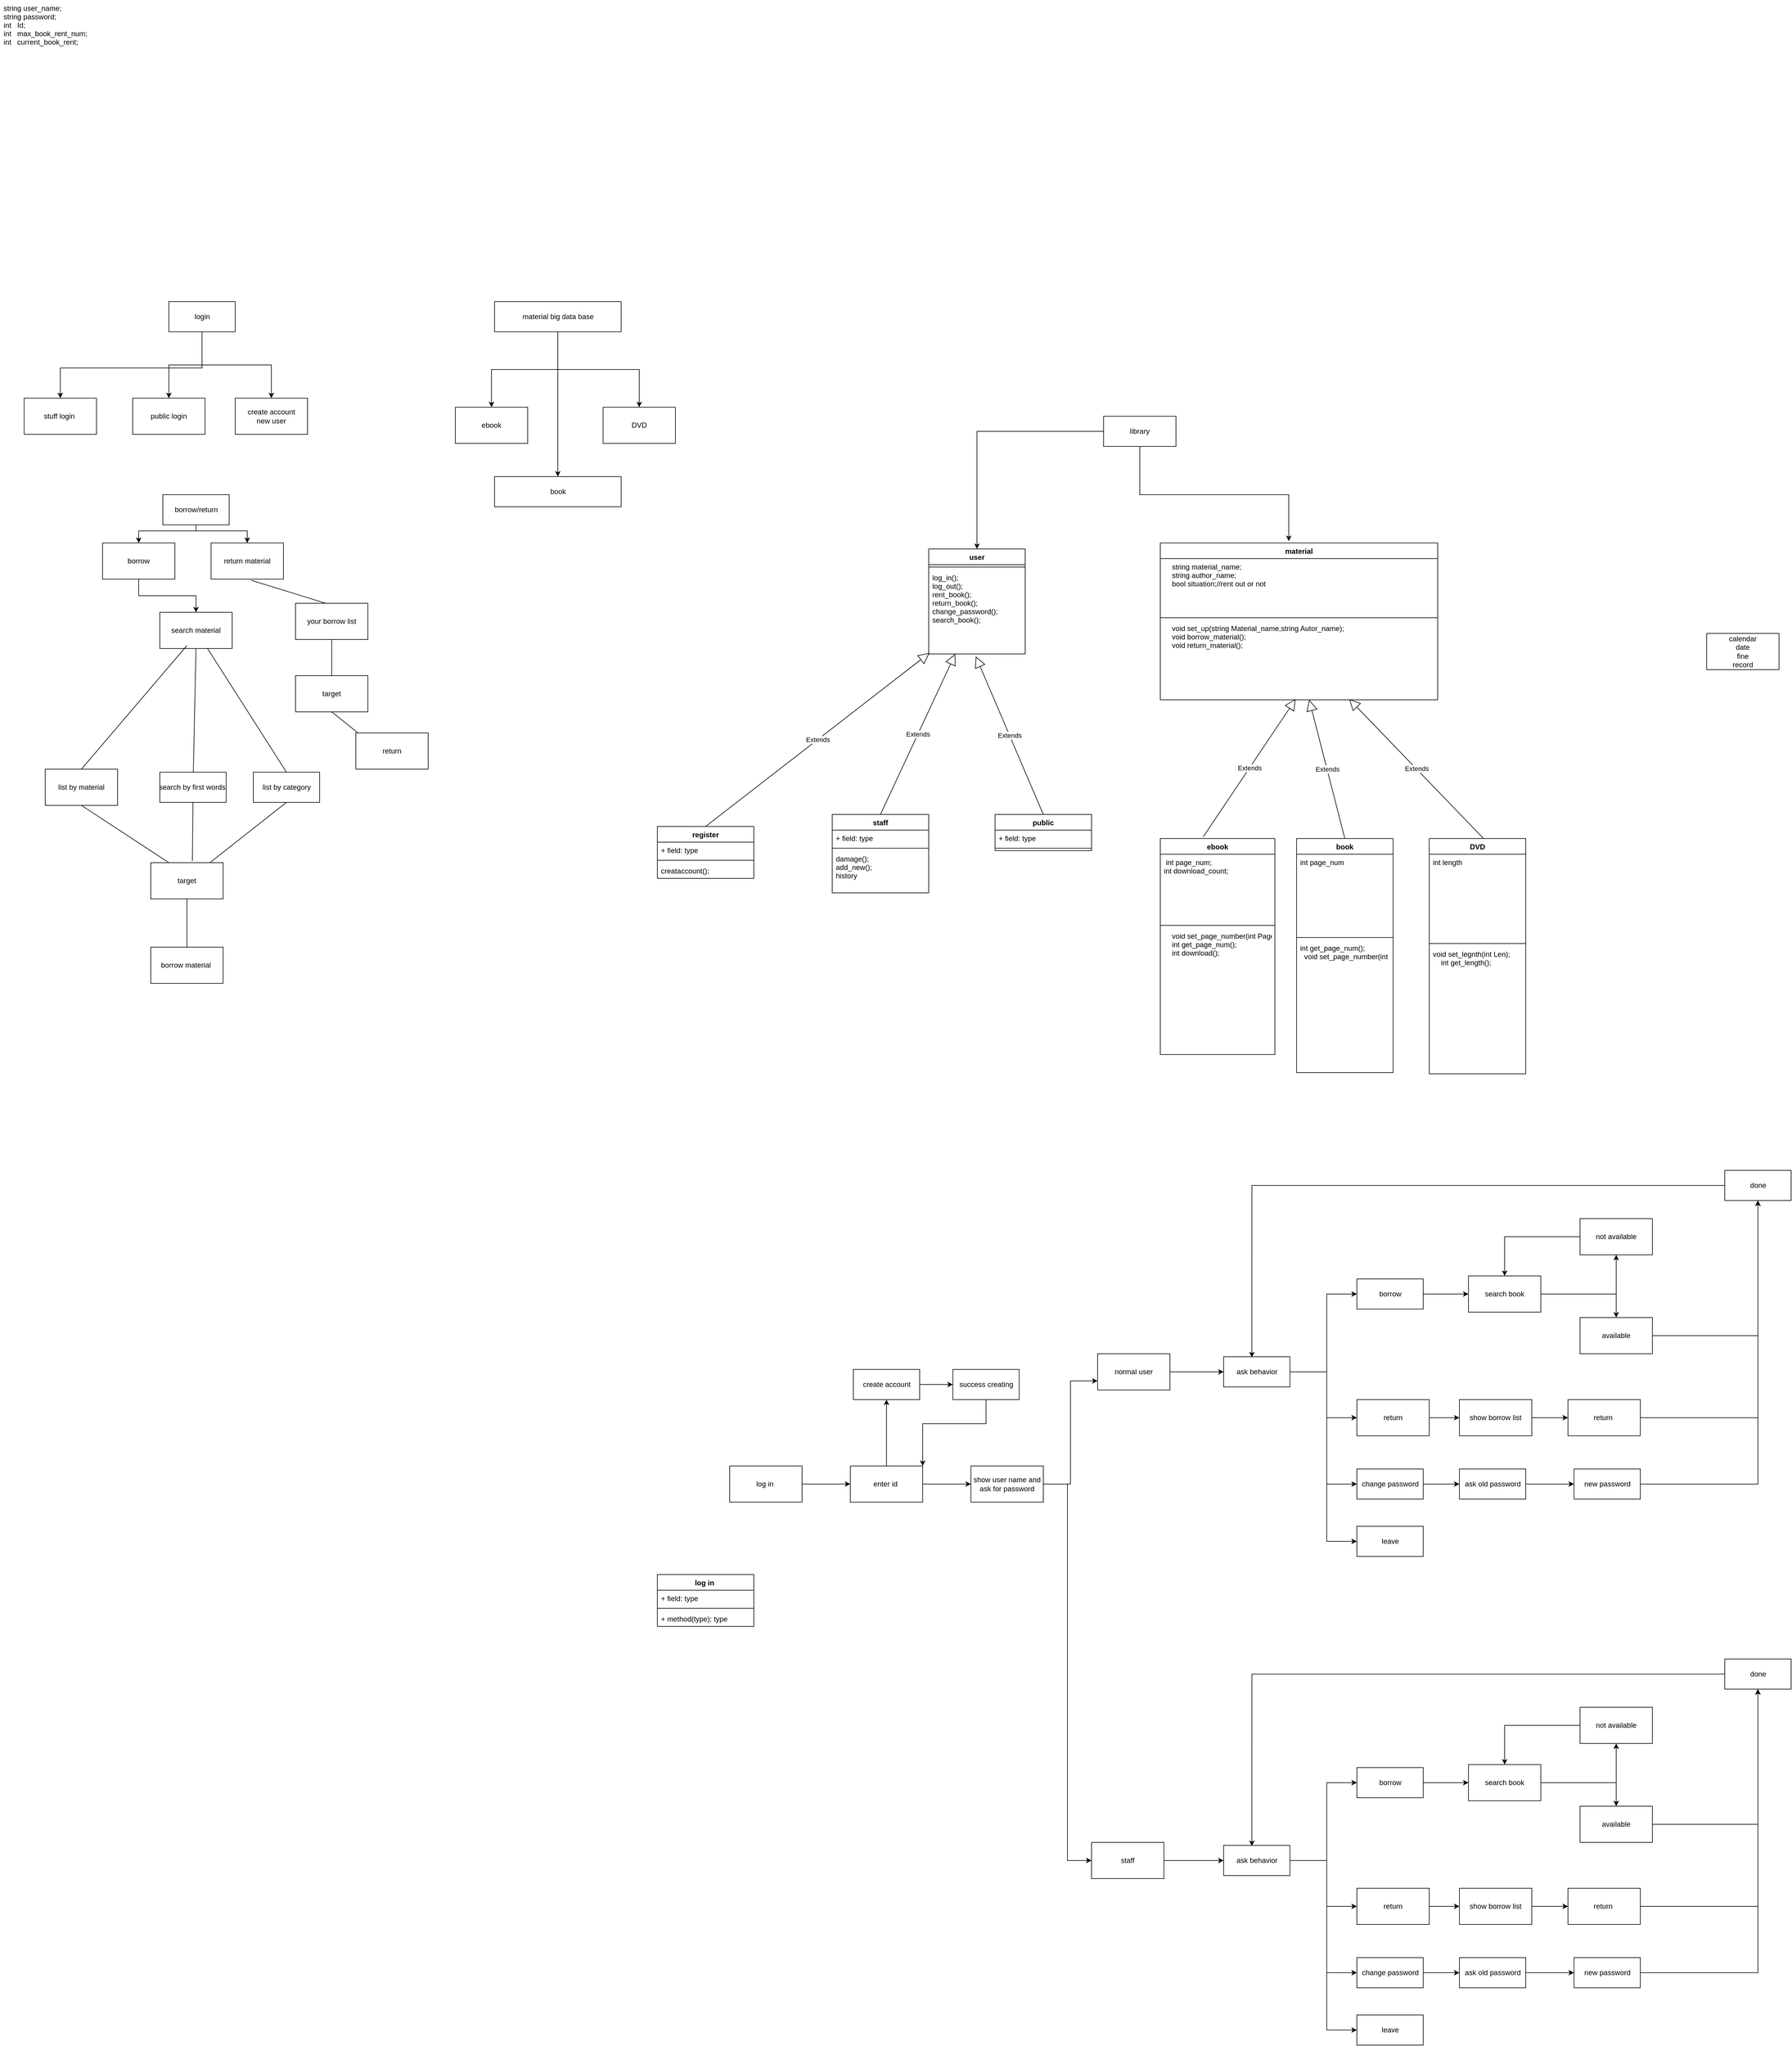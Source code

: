 <mxfile version="13.6.6" type="github">
  <diagram id="yWoye2Kw_H8vIAHeB6Sl" name="Page-1">
    <mxGraphModel dx="3106" dy="1987" grid="1" gridSize="10" guides="1" tooltips="1" connect="1" arrows="1" fold="1" page="1" pageScale="1" pageWidth="827" pageHeight="1169" math="0" shadow="0">
      <root>
        <mxCell id="0" />
        <mxCell id="1" parent="0" />
        <mxCell id="uwrhguTHplQGWkpkG8sg-5" style="edgeStyle=orthogonalEdgeStyle;rounded=0;orthogonalLoop=1;jettySize=auto;html=1;entryX=0.463;entryY=-0.012;entryDx=0;entryDy=0;entryPerimeter=0;" parent="1" source="uwrhguTHplQGWkpkG8sg-1" target="uwrhguTHplQGWkpkG8sg-7" edge="1">
          <mxGeometry relative="1" as="geometry">
            <mxPoint x="300" y="340" as="targetPoint" />
          </mxGeometry>
        </mxCell>
        <mxCell id="uwrhguTHplQGWkpkG8sg-15" style="edgeStyle=orthogonalEdgeStyle;rounded=0;orthogonalLoop=1;jettySize=auto;html=1;entryX=0.5;entryY=0;entryDx=0;entryDy=0;" parent="1" source="uwrhguTHplQGWkpkG8sg-1" target="uwrhguTHplQGWkpkG8sg-11" edge="1">
          <mxGeometry relative="1" as="geometry" />
        </mxCell>
        <mxCell id="uwrhguTHplQGWkpkG8sg-1" value="library" style="rounded=0;whiteSpace=wrap;html=1;" parent="1" vertex="1">
          <mxGeometry x="160" y="140" width="120" height="50" as="geometry" />
        </mxCell>
        <mxCell id="SwFgUw05B9-wzvHkl7Cm-2" value="calendar&lt;br&gt;date&lt;br&gt;fine&lt;br&gt;record" style="whiteSpace=wrap;html=1;" parent="1" vertex="1">
          <mxGeometry x="1160" y="500" width="120" height="60" as="geometry" />
        </mxCell>
        <mxCell id="uwrhguTHplQGWkpkG8sg-11" value="user" style="swimlane;fontStyle=1;align=center;verticalAlign=top;childLayout=stackLayout;horizontal=1;startSize=26;horizontalStack=0;resizeParent=1;resizeParentMax=0;resizeLast=0;collapsible=1;marginBottom=0;" parent="1" vertex="1">
          <mxGeometry x="-130" y="360" width="160" height="174" as="geometry" />
        </mxCell>
        <mxCell id="uwrhguTHplQGWkpkG8sg-13" value="" style="line;strokeWidth=1;fillColor=none;align=left;verticalAlign=middle;spacingTop=-1;spacingLeft=3;spacingRight=3;rotatable=0;labelPosition=right;points=[];portConstraint=eastwest;" parent="uwrhguTHplQGWkpkG8sg-11" vertex="1">
          <mxGeometry y="26" width="160" height="8" as="geometry" />
        </mxCell>
        <mxCell id="uwrhguTHplQGWkpkG8sg-14" value="log_in();&#xa;log_out();&#xa;rent_book();&#xa;return_book();&#xa;change_password();&#xa;search_book();" style="text;strokeColor=none;fillColor=none;align=left;verticalAlign=top;spacingLeft=4;spacingRight=4;overflow=hidden;rotatable=0;points=[[0,0.5],[1,0.5]];portConstraint=eastwest;" parent="uwrhguTHplQGWkpkG8sg-11" vertex="1">
          <mxGeometry y="34" width="160" height="140" as="geometry" />
        </mxCell>
        <mxCell id="SwFgUw05B9-wzvHkl7Cm-3" value="staff" style="swimlane;fontStyle=1;align=center;verticalAlign=top;childLayout=stackLayout;horizontal=1;startSize=26;horizontalStack=0;resizeParent=1;resizeParentMax=0;resizeLast=0;collapsible=1;marginBottom=0;" parent="1" vertex="1">
          <mxGeometry x="-290" y="800" width="160" height="130" as="geometry" />
        </mxCell>
        <mxCell id="SwFgUw05B9-wzvHkl7Cm-4" value="+ field: type" style="text;strokeColor=none;fillColor=none;align=left;verticalAlign=top;spacingLeft=4;spacingRight=4;overflow=hidden;rotatable=0;points=[[0,0.5],[1,0.5]];portConstraint=eastwest;" parent="SwFgUw05B9-wzvHkl7Cm-3" vertex="1">
          <mxGeometry y="26" width="160" height="26" as="geometry" />
        </mxCell>
        <mxCell id="SwFgUw05B9-wzvHkl7Cm-5" value="" style="line;strokeWidth=1;fillColor=none;align=left;verticalAlign=middle;spacingTop=-1;spacingLeft=3;spacingRight=3;rotatable=0;labelPosition=right;points=[];portConstraint=eastwest;" parent="SwFgUw05B9-wzvHkl7Cm-3" vertex="1">
          <mxGeometry y="52" width="160" height="8" as="geometry" />
        </mxCell>
        <mxCell id="SwFgUw05B9-wzvHkl7Cm-6" value="damage();&#xa;add_new();&#xa;history" style="text;strokeColor=none;fillColor=none;align=left;verticalAlign=top;spacingLeft=4;spacingRight=4;overflow=hidden;rotatable=0;points=[[0,0.5],[1,0.5]];portConstraint=eastwest;" parent="SwFgUw05B9-wzvHkl7Cm-3" vertex="1">
          <mxGeometry y="60" width="160" height="70" as="geometry" />
        </mxCell>
        <mxCell id="SwFgUw05B9-wzvHkl7Cm-7" value="public" style="swimlane;fontStyle=1;align=center;verticalAlign=top;childLayout=stackLayout;horizontal=1;startSize=26;horizontalStack=0;resizeParent=1;resizeParentMax=0;resizeLast=0;collapsible=1;marginBottom=0;" parent="1" vertex="1">
          <mxGeometry x="-20" y="800" width="160" height="60" as="geometry" />
        </mxCell>
        <mxCell id="SwFgUw05B9-wzvHkl7Cm-8" value="+ field: type" style="text;strokeColor=none;fillColor=none;align=left;verticalAlign=top;spacingLeft=4;spacingRight=4;overflow=hidden;rotatable=0;points=[[0,0.5],[1,0.5]];portConstraint=eastwest;" parent="SwFgUw05B9-wzvHkl7Cm-7" vertex="1">
          <mxGeometry y="26" width="160" height="26" as="geometry" />
        </mxCell>
        <mxCell id="SwFgUw05B9-wzvHkl7Cm-9" value="" style="line;strokeWidth=1;fillColor=none;align=left;verticalAlign=middle;spacingTop=-1;spacingLeft=3;spacingRight=3;rotatable=0;labelPosition=right;points=[];portConstraint=eastwest;" parent="SwFgUw05B9-wzvHkl7Cm-7" vertex="1">
          <mxGeometry y="52" width="160" height="8" as="geometry" />
        </mxCell>
        <mxCell id="SwFgUw05B9-wzvHkl7Cm-11" value="ebook" style="swimlane;fontStyle=1;align=center;verticalAlign=top;childLayout=stackLayout;horizontal=1;startSize=26;horizontalStack=0;resizeParent=1;resizeParentMax=0;resizeLast=0;collapsible=1;marginBottom=0;" parent="1" vertex="1">
          <mxGeometry x="254" y="840" width="190" height="358" as="geometry" />
        </mxCell>
        <mxCell id="SwFgUw05B9-wzvHkl7Cm-12" value=" int page_num;&#xa;int download_count;" style="text;strokeColor=none;fillColor=none;align=left;verticalAlign=top;spacingLeft=4;spacingRight=4;overflow=hidden;rotatable=0;points=[[0,0.5],[1,0.5]];portConstraint=eastwest;" parent="SwFgUw05B9-wzvHkl7Cm-11" vertex="1">
          <mxGeometry y="26" width="190" height="114" as="geometry" />
        </mxCell>
        <mxCell id="SwFgUw05B9-wzvHkl7Cm-13" value="" style="line;strokeWidth=1;fillColor=none;align=left;verticalAlign=middle;spacingTop=-1;spacingLeft=3;spacingRight=3;rotatable=0;labelPosition=right;points=[];portConstraint=eastwest;" parent="SwFgUw05B9-wzvHkl7Cm-11" vertex="1">
          <mxGeometry y="140" width="190" height="8" as="geometry" />
        </mxCell>
        <mxCell id="SwFgUw05B9-wzvHkl7Cm-14" value="    void set_page_number(int Page);&#xa;    int get_page_num();&#xa;    int download();" style="text;strokeColor=none;fillColor=none;align=left;verticalAlign=top;spacingLeft=4;spacingRight=4;overflow=hidden;rotatable=0;points=[[0,0.5],[1,0.5]];portConstraint=eastwest;" parent="SwFgUw05B9-wzvHkl7Cm-11" vertex="1">
          <mxGeometry y="148" width="190" height="210" as="geometry" />
        </mxCell>
        <mxCell id="SwFgUw05B9-wzvHkl7Cm-15" value="book" style="swimlane;fontStyle=1;align=center;verticalAlign=top;childLayout=stackLayout;horizontal=1;startSize=26;horizontalStack=0;resizeParent=1;resizeParentMax=0;resizeLast=0;collapsible=1;marginBottom=0;" parent="1" vertex="1">
          <mxGeometry x="480" y="840" width="160" height="388" as="geometry" />
        </mxCell>
        <mxCell id="SwFgUw05B9-wzvHkl7Cm-16" value="int page_num" style="text;strokeColor=none;fillColor=none;align=left;verticalAlign=top;spacingLeft=4;spacingRight=4;overflow=hidden;rotatable=0;points=[[0,0.5],[1,0.5]];portConstraint=eastwest;" parent="SwFgUw05B9-wzvHkl7Cm-15" vertex="1">
          <mxGeometry y="26" width="160" height="134" as="geometry" />
        </mxCell>
        <mxCell id="SwFgUw05B9-wzvHkl7Cm-17" value="" style="line;strokeWidth=1;fillColor=none;align=left;verticalAlign=middle;spacingTop=-1;spacingLeft=3;spacingRight=3;rotatable=0;labelPosition=right;points=[];portConstraint=eastwest;" parent="SwFgUw05B9-wzvHkl7Cm-15" vertex="1">
          <mxGeometry y="160" width="160" height="8" as="geometry" />
        </mxCell>
        <mxCell id="SwFgUw05B9-wzvHkl7Cm-18" value="int get_page_num();&#xa;  void set_page_number(int Page);" style="text;strokeColor=none;fillColor=none;align=left;verticalAlign=top;spacingLeft=4;spacingRight=4;overflow=hidden;rotatable=0;points=[[0,0.5],[1,0.5]];portConstraint=eastwest;" parent="SwFgUw05B9-wzvHkl7Cm-15" vertex="1">
          <mxGeometry y="168" width="160" height="220" as="geometry" />
        </mxCell>
        <mxCell id="SwFgUw05B9-wzvHkl7Cm-19" value="DVD" style="swimlane;fontStyle=1;align=center;verticalAlign=top;childLayout=stackLayout;horizontal=1;startSize=26;horizontalStack=0;resizeParent=1;resizeParentMax=0;resizeLast=0;collapsible=1;marginBottom=0;" parent="1" vertex="1">
          <mxGeometry x="700" y="840" width="160" height="390" as="geometry" />
        </mxCell>
        <mxCell id="SwFgUw05B9-wzvHkl7Cm-20" value="int length" style="text;strokeColor=none;fillColor=none;align=left;verticalAlign=top;spacingLeft=4;spacingRight=4;overflow=hidden;rotatable=0;points=[[0,0.5],[1,0.5]];portConstraint=eastwest;" parent="SwFgUw05B9-wzvHkl7Cm-19" vertex="1">
          <mxGeometry y="26" width="160" height="144" as="geometry" />
        </mxCell>
        <mxCell id="SwFgUw05B9-wzvHkl7Cm-21" value="" style="line;strokeWidth=1;fillColor=none;align=left;verticalAlign=middle;spacingTop=-1;spacingLeft=3;spacingRight=3;rotatable=0;labelPosition=right;points=[];portConstraint=eastwest;" parent="SwFgUw05B9-wzvHkl7Cm-19" vertex="1">
          <mxGeometry y="170" width="160" height="8" as="geometry" />
        </mxCell>
        <mxCell id="SwFgUw05B9-wzvHkl7Cm-22" value="void set_legnth(int Len);&#xa;    int get_length();" style="text;strokeColor=none;fillColor=none;align=left;verticalAlign=top;spacingLeft=4;spacingRight=4;overflow=hidden;rotatable=0;points=[[0,0.5],[1,0.5]];portConstraint=eastwest;" parent="SwFgUw05B9-wzvHkl7Cm-19" vertex="1">
          <mxGeometry y="178" width="160" height="212" as="geometry" />
        </mxCell>
        <mxCell id="oeCbONEwIRiNMjorqa4y-3" value="Extends" style="endArrow=block;endSize=16;endFill=0;html=1;exitX=0.5;exitY=0;exitDx=0;exitDy=0;entryX=0.275;entryY=1;entryDx=0;entryDy=0;entryPerimeter=0;" parent="1" source="SwFgUw05B9-wzvHkl7Cm-3" target="uwrhguTHplQGWkpkG8sg-14" edge="1">
          <mxGeometry width="160" relative="1" as="geometry">
            <mxPoint x="-160" y="780" as="sourcePoint" />
            <mxPoint x="-60" y="730" as="targetPoint" />
          </mxGeometry>
        </mxCell>
        <mxCell id="oeCbONEwIRiNMjorqa4y-4" value="Extends" style="endArrow=block;endSize=16;endFill=0;html=1;exitX=0.5;exitY=0;exitDx=0;exitDy=0;entryX=0.488;entryY=1.029;entryDx=0;entryDy=0;entryPerimeter=0;" parent="1" source="SwFgUw05B9-wzvHkl7Cm-7" target="uwrhguTHplQGWkpkG8sg-14" edge="1">
          <mxGeometry width="160" relative="1" as="geometry">
            <mxPoint x="-10" y="760" as="sourcePoint" />
            <mxPoint x="150" y="760" as="targetPoint" />
          </mxGeometry>
        </mxCell>
        <mxCell id="oeCbONEwIRiNMjorqa4y-5" value="Extends" style="endArrow=block;endSize=16;endFill=0;html=1;exitX=0.5;exitY=0;exitDx=0;exitDy=0;" parent="1" source="SwFgUw05B9-wzvHkl7Cm-15" edge="1" target="uwrhguTHplQGWkpkG8sg-10">
          <mxGeometry width="160" relative="1" as="geometry">
            <mxPoint x="440" y="710" as="sourcePoint" />
            <mxPoint x="500" y="620" as="targetPoint" />
          </mxGeometry>
        </mxCell>
        <mxCell id="oeCbONEwIRiNMjorqa4y-6" value="Extends" style="endArrow=block;endSize=16;endFill=0;html=1;exitX=0.375;exitY=-0.008;exitDx=0;exitDy=0;exitPerimeter=0;entryX=0.488;entryY=0.992;entryDx=0;entryDy=0;entryPerimeter=0;" parent="1" source="SwFgUw05B9-wzvHkl7Cm-11" target="uwrhguTHplQGWkpkG8sg-10" edge="1">
          <mxGeometry width="160" relative="1" as="geometry">
            <mxPoint x="410" y="750" as="sourcePoint" />
            <mxPoint x="570" y="750" as="targetPoint" />
          </mxGeometry>
        </mxCell>
        <mxCell id="oeCbONEwIRiNMjorqa4y-7" value="Extends" style="endArrow=block;endSize=16;endFill=0;html=1;exitX=0.563;exitY=0;exitDx=0;exitDy=0;exitPerimeter=0;entryX=0.681;entryY=0.992;entryDx=0;entryDy=0;entryPerimeter=0;" parent="1" source="SwFgUw05B9-wzvHkl7Cm-19" target="uwrhguTHplQGWkpkG8sg-10" edge="1">
          <mxGeometry width="160" relative="1" as="geometry">
            <mxPoint x="610" y="710" as="sourcePoint" />
            <mxPoint x="770" y="710" as="targetPoint" />
          </mxGeometry>
        </mxCell>
        <mxCell id="oeCbONEwIRiNMjorqa4y-12" value="Extends" style="endArrow=block;endSize=16;endFill=0;html=1;exitX=0.5;exitY=0;exitDx=0;exitDy=0;entryX=0.008;entryY=0.988;entryDx=0;entryDy=0;entryPerimeter=0;" parent="1" source="oeCbONEwIRiNMjorqa4y-8" target="uwrhguTHplQGWkpkG8sg-14" edge="1">
          <mxGeometry width="160" relative="1" as="geometry">
            <mxPoint x="-590" y="760" as="sourcePoint" />
            <mxPoint x="-430" y="740" as="targetPoint" />
          </mxGeometry>
        </mxCell>
        <mxCell id="oeCbONEwIRiNMjorqa4y-8" value="register" style="swimlane;fontStyle=1;align=center;verticalAlign=top;childLayout=stackLayout;horizontal=1;startSize=26;horizontalStack=0;resizeParent=1;resizeParentMax=0;resizeLast=0;collapsible=1;marginBottom=0;" parent="1" vertex="1">
          <mxGeometry x="-580" y="820" width="160" height="86" as="geometry" />
        </mxCell>
        <mxCell id="oeCbONEwIRiNMjorqa4y-9" value="+ field: type" style="text;strokeColor=none;fillColor=none;align=left;verticalAlign=top;spacingLeft=4;spacingRight=4;overflow=hidden;rotatable=0;points=[[0,0.5],[1,0.5]];portConstraint=eastwest;" parent="oeCbONEwIRiNMjorqa4y-8" vertex="1">
          <mxGeometry y="26" width="160" height="26" as="geometry" />
        </mxCell>
        <mxCell id="oeCbONEwIRiNMjorqa4y-10" value="" style="line;strokeWidth=1;fillColor=none;align=left;verticalAlign=middle;spacingTop=-1;spacingLeft=3;spacingRight=3;rotatable=0;labelPosition=right;points=[];portConstraint=eastwest;" parent="oeCbONEwIRiNMjorqa4y-8" vertex="1">
          <mxGeometry y="52" width="160" height="8" as="geometry" />
        </mxCell>
        <mxCell id="oeCbONEwIRiNMjorqa4y-11" value="creataccount();" style="text;strokeColor=none;fillColor=none;align=left;verticalAlign=top;spacingLeft=4;spacingRight=4;overflow=hidden;rotatable=0;points=[[0,0.5],[1,0.5]];portConstraint=eastwest;" parent="oeCbONEwIRiNMjorqa4y-8" vertex="1">
          <mxGeometry y="60" width="160" height="26" as="geometry" />
        </mxCell>
        <mxCell id="oeCbONEwIRiNMjorqa4y-16" value="" style="edgeStyle=orthogonalEdgeStyle;rounded=0;orthogonalLoop=1;jettySize=auto;html=1;" parent="1" source="oeCbONEwIRiNMjorqa4y-14" target="oeCbONEwIRiNMjorqa4y-15" edge="1">
          <mxGeometry relative="1" as="geometry" />
        </mxCell>
        <mxCell id="oeCbONEwIRiNMjorqa4y-18" value="" style="edgeStyle=orthogonalEdgeStyle;rounded=0;orthogonalLoop=1;jettySize=auto;html=1;" parent="1" source="oeCbONEwIRiNMjorqa4y-14" target="oeCbONEwIRiNMjorqa4y-17" edge="1">
          <mxGeometry relative="1" as="geometry" />
        </mxCell>
        <mxCell id="oeCbONEwIRiNMjorqa4y-20" value="" style="edgeStyle=orthogonalEdgeStyle;rounded=0;orthogonalLoop=1;jettySize=auto;html=1;" parent="1" source="oeCbONEwIRiNMjorqa4y-14" target="oeCbONEwIRiNMjorqa4y-19" edge="1">
          <mxGeometry relative="1" as="geometry" />
        </mxCell>
        <mxCell id="oeCbONEwIRiNMjorqa4y-14" value="material big data base" style="html=1;" parent="1" vertex="1">
          <mxGeometry x="-850" y="-50" width="210" height="50" as="geometry" />
        </mxCell>
        <mxCell id="oeCbONEwIRiNMjorqa4y-15" value="book" style="html=1;" parent="1" vertex="1">
          <mxGeometry x="-850" y="240" width="210" height="50" as="geometry" />
        </mxCell>
        <mxCell id="oeCbONEwIRiNMjorqa4y-17" value="ebook" style="whiteSpace=wrap;html=1;" parent="1" vertex="1">
          <mxGeometry x="-915" y="125" width="120" height="60" as="geometry" />
        </mxCell>
        <mxCell id="oeCbONEwIRiNMjorqa4y-19" value="DVD" style="whiteSpace=wrap;html=1;" parent="1" vertex="1">
          <mxGeometry x="-670" y="125" width="120" height="60" as="geometry" />
        </mxCell>
        <mxCell id="uwrhguTHplQGWkpkG8sg-12" value="string user_name;&#xa;string password;&#xa;int   Id;&#xa;int   max_book_rent_num;&#xa;int   current_book_rent;&#xa;" style="text;strokeColor=none;fillColor=none;align=left;verticalAlign=top;spacingLeft=4;spacingRight=4;overflow=hidden;rotatable=0;points=[[0,0.5],[1,0.5]];portConstraint=eastwest;" parent="1" vertex="1">
          <mxGeometry x="-1670" y="-550" width="160" height="194" as="geometry" />
        </mxCell>
        <mxCell id="oeCbONEwIRiNMjorqa4y-23" value="" style="edgeStyle=orthogonalEdgeStyle;rounded=0;orthogonalLoop=1;jettySize=auto;html=1;" parent="1" source="oeCbONEwIRiNMjorqa4y-21" target="oeCbONEwIRiNMjorqa4y-22" edge="1">
          <mxGeometry relative="1" as="geometry" />
        </mxCell>
        <mxCell id="oeCbONEwIRiNMjorqa4y-25" value="" style="edgeStyle=orthogonalEdgeStyle;rounded=0;orthogonalLoop=1;jettySize=auto;html=1;" parent="1" source="oeCbONEwIRiNMjorqa4y-21" target="oeCbONEwIRiNMjorqa4y-24" edge="1">
          <mxGeometry relative="1" as="geometry">
            <Array as="points">
              <mxPoint x="-1335" y="60" />
              <mxPoint x="-1570" y="60" />
            </Array>
          </mxGeometry>
        </mxCell>
        <mxCell id="oeCbONEwIRiNMjorqa4y-29" value="" style="edgeStyle=orthogonalEdgeStyle;rounded=0;orthogonalLoop=1;jettySize=auto;html=1;" parent="1" source="oeCbONEwIRiNMjorqa4y-21" target="oeCbONEwIRiNMjorqa4y-28" edge="1">
          <mxGeometry relative="1" as="geometry">
            <Array as="points">
              <mxPoint x="-1335" y="55" />
              <mxPoint x="-1220" y="55" />
            </Array>
          </mxGeometry>
        </mxCell>
        <mxCell id="oeCbONEwIRiNMjorqa4y-21" value="login" style="html=1;" parent="1" vertex="1">
          <mxGeometry x="-1390" y="-50" width="110" height="50" as="geometry" />
        </mxCell>
        <mxCell id="oeCbONEwIRiNMjorqa4y-22" value="public login" style="whiteSpace=wrap;html=1;" parent="1" vertex="1">
          <mxGeometry x="-1450" y="110" width="120" height="60" as="geometry" />
        </mxCell>
        <mxCell id="oeCbONEwIRiNMjorqa4y-24" value="stuff login&amp;nbsp;" style="whiteSpace=wrap;html=1;" parent="1" vertex="1">
          <mxGeometry x="-1630" y="110" width="120" height="60" as="geometry" />
        </mxCell>
        <mxCell id="oeCbONEwIRiNMjorqa4y-28" value="create account&lt;br&gt;new user" style="whiteSpace=wrap;html=1;" parent="1" vertex="1">
          <mxGeometry x="-1280" y="110" width="120" height="60" as="geometry" />
        </mxCell>
        <mxCell id="oeCbONEwIRiNMjorqa4y-58" value="" style="edgeStyle=orthogonalEdgeStyle;rounded=0;orthogonalLoop=1;jettySize=auto;html=1;" parent="1" source="oeCbONEwIRiNMjorqa4y-31" target="oeCbONEwIRiNMjorqa4y-57" edge="1">
          <mxGeometry relative="1" as="geometry">
            <Array as="points">
              <mxPoint x="-1345" y="330" />
              <mxPoint x="-1440" y="330" />
            </Array>
          </mxGeometry>
        </mxCell>
        <mxCell id="oeCbONEwIRiNMjorqa4y-59" value="" style="edgeStyle=orthogonalEdgeStyle;rounded=0;orthogonalLoop=1;jettySize=auto;html=1;entryX=0.5;entryY=0;entryDx=0;entryDy=0;" parent="1" source="oeCbONEwIRiNMjorqa4y-31" target="oeCbONEwIRiNMjorqa4y-37" edge="1">
          <mxGeometry relative="1" as="geometry">
            <Array as="points">
              <mxPoint x="-1345" y="330" />
              <mxPoint x="-1260" y="330" />
            </Array>
          </mxGeometry>
        </mxCell>
        <mxCell id="oeCbONEwIRiNMjorqa4y-31" value="borrow/return" style="html=1;" parent="1" vertex="1">
          <mxGeometry x="-1400" y="270" width="110" height="50" as="geometry" />
        </mxCell>
        <mxCell id="oeCbONEwIRiNMjorqa4y-32" value="search material" style="whiteSpace=wrap;html=1;" parent="1" vertex="1">
          <mxGeometry x="-1405" y="465" width="120" height="60" as="geometry" />
        </mxCell>
        <mxCell id="oeCbONEwIRiNMjorqa4y-34" value="borrow material&amp;nbsp;" style="whiteSpace=wrap;html=1;" parent="1" vertex="1">
          <mxGeometry x="-1420" y="1020" width="120" height="60" as="geometry" />
        </mxCell>
        <mxCell id="oeCbONEwIRiNMjorqa4y-37" value="return material" style="whiteSpace=wrap;html=1;" parent="1" vertex="1">
          <mxGeometry x="-1320" y="350" width="120" height="60" as="geometry" />
        </mxCell>
        <mxCell id="oeCbONEwIRiNMjorqa4y-39" value="list by material" style="whiteSpace=wrap;html=1;" parent="1" vertex="1">
          <mxGeometry x="-1595" y="725" width="120" height="60" as="geometry" />
        </mxCell>
        <mxCell id="oeCbONEwIRiNMjorqa4y-42" value="list by category" style="html=1;" parent="1" vertex="1">
          <mxGeometry x="-1250" y="730" width="110" height="50" as="geometry" />
        </mxCell>
        <mxCell id="oeCbONEwIRiNMjorqa4y-45" value="search by first words&amp;nbsp;" style="html=1;" parent="1" vertex="1">
          <mxGeometry x="-1405" y="730" width="110" height="50" as="geometry" />
        </mxCell>
        <mxCell id="oeCbONEwIRiNMjorqa4y-49" value="" style="endArrow=none;html=1;exitX=0.5;exitY=0;exitDx=0;exitDy=0;" parent="1" source="oeCbONEwIRiNMjorqa4y-39" edge="1">
          <mxGeometry width="50" height="50" relative="1" as="geometry">
            <mxPoint x="-1450" y="620" as="sourcePoint" />
            <mxPoint x="-1360" y="520" as="targetPoint" />
          </mxGeometry>
        </mxCell>
        <mxCell id="oeCbONEwIRiNMjorqa4y-50" value="" style="endArrow=none;html=1;entryX=0.5;entryY=1;entryDx=0;entryDy=0;" parent="1" source="oeCbONEwIRiNMjorqa4y-45" target="oeCbONEwIRiNMjorqa4y-32" edge="1">
          <mxGeometry width="50" height="50" relative="1" as="geometry">
            <mxPoint x="-1310" y="650" as="sourcePoint" />
            <mxPoint x="-1260" y="600" as="targetPoint" />
          </mxGeometry>
        </mxCell>
        <mxCell id="oeCbONEwIRiNMjorqa4y-51" value="" style="endArrow=none;html=1;exitX=0.5;exitY=0;exitDx=0;exitDy=0;" parent="1" source="oeCbONEwIRiNMjorqa4y-42" target="oeCbONEwIRiNMjorqa4y-32" edge="1">
          <mxGeometry width="50" height="50" relative="1" as="geometry">
            <mxPoint x="-1260" y="630" as="sourcePoint" />
            <mxPoint x="-1210" y="580" as="targetPoint" />
          </mxGeometry>
        </mxCell>
        <mxCell id="oeCbONEwIRiNMjorqa4y-52" value="" style="endArrow=none;html=1;entryX=0.5;entryY=1;entryDx=0;entryDy=0;" parent="1" source="oeCbONEwIRiNMjorqa4y-55" target="oeCbONEwIRiNMjorqa4y-42" edge="1">
          <mxGeometry width="50" height="50" relative="1" as="geometry">
            <mxPoint x="-1265" y="860" as="sourcePoint" />
            <mxPoint x="-1215" y="810" as="targetPoint" />
          </mxGeometry>
        </mxCell>
        <mxCell id="oeCbONEwIRiNMjorqa4y-53" value="" style="endArrow=none;html=1;entryX=0.5;entryY=1;entryDx=0;entryDy=0;exitX=0.575;exitY=-0.05;exitDx=0;exitDy=0;exitPerimeter=0;" parent="1" source="oeCbONEwIRiNMjorqa4y-55" target="oeCbONEwIRiNMjorqa4y-45" edge="1">
          <mxGeometry width="50" height="50" relative="1" as="geometry">
            <mxPoint x="-1390" y="860" as="sourcePoint" />
            <mxPoint x="-1340" y="810" as="targetPoint" />
          </mxGeometry>
        </mxCell>
        <mxCell id="oeCbONEwIRiNMjorqa4y-54" value="" style="endArrow=none;html=1;entryX=0.5;entryY=1;entryDx=0;entryDy=0;exitX=0.25;exitY=0;exitDx=0;exitDy=0;" parent="1" source="oeCbONEwIRiNMjorqa4y-55" target="oeCbONEwIRiNMjorqa4y-39" edge="1">
          <mxGeometry width="50" height="50" relative="1" as="geometry">
            <mxPoint x="-1510" y="870" as="sourcePoint" />
            <mxPoint x="-1460" y="820" as="targetPoint" />
          </mxGeometry>
        </mxCell>
        <mxCell id="oeCbONEwIRiNMjorqa4y-55" value="target" style="whiteSpace=wrap;html=1;" parent="1" vertex="1">
          <mxGeometry x="-1420" y="880" width="120" height="60" as="geometry" />
        </mxCell>
        <mxCell id="oeCbONEwIRiNMjorqa4y-56" value="" style="endArrow=none;html=1;entryX=0.5;entryY=1;entryDx=0;entryDy=0;exitX=0.5;exitY=0;exitDx=0;exitDy=0;" parent="1" source="oeCbONEwIRiNMjorqa4y-34" target="oeCbONEwIRiNMjorqa4y-55" edge="1">
          <mxGeometry width="50" height="50" relative="1" as="geometry">
            <mxPoint x="-1370" y="1000" as="sourcePoint" />
            <mxPoint x="-1320" y="950" as="targetPoint" />
          </mxGeometry>
        </mxCell>
        <mxCell id="oeCbONEwIRiNMjorqa4y-60" value="" style="edgeStyle=orthogonalEdgeStyle;rounded=0;orthogonalLoop=1;jettySize=auto;html=1;" parent="1" source="oeCbONEwIRiNMjorqa4y-57" target="oeCbONEwIRiNMjorqa4y-32" edge="1">
          <mxGeometry relative="1" as="geometry" />
        </mxCell>
        <mxCell id="oeCbONEwIRiNMjorqa4y-57" value="borrow" style="rounded=0;whiteSpace=wrap;html=1;" parent="1" vertex="1">
          <mxGeometry x="-1500" y="350" width="120" height="60" as="geometry" />
        </mxCell>
        <mxCell id="oeCbONEwIRiNMjorqa4y-61" value="" style="endArrow=none;html=1;entryX=0.558;entryY=1.033;entryDx=0;entryDy=0;entryPerimeter=0;exitX=0.417;exitY=0;exitDx=0;exitDy=0;exitPerimeter=0;" parent="1" source="oeCbONEwIRiNMjorqa4y-62" target="oeCbONEwIRiNMjorqa4y-37" edge="1">
          <mxGeometry width="50" height="50" relative="1" as="geometry">
            <mxPoint x="-1170" y="480" as="sourcePoint" />
            <mxPoint x="-1140" y="430" as="targetPoint" />
          </mxGeometry>
        </mxCell>
        <mxCell id="oeCbONEwIRiNMjorqa4y-62" value="your borrow list" style="rounded=0;whiteSpace=wrap;html=1;" parent="1" vertex="1">
          <mxGeometry x="-1180" y="450" width="120" height="60" as="geometry" />
        </mxCell>
        <mxCell id="oeCbONEwIRiNMjorqa4y-63" value="" style="endArrow=none;html=1;entryX=0.5;entryY=1;entryDx=0;entryDy=0;" parent="1" target="oeCbONEwIRiNMjorqa4y-62" edge="1">
          <mxGeometry width="50" height="50" relative="1" as="geometry">
            <mxPoint x="-1120" y="570" as="sourcePoint" />
            <mxPoint x="-1100" y="530" as="targetPoint" />
          </mxGeometry>
        </mxCell>
        <mxCell id="oeCbONEwIRiNMjorqa4y-64" value="target" style="rounded=0;whiteSpace=wrap;html=1;" parent="1" vertex="1">
          <mxGeometry x="-1180" y="570" width="120" height="60" as="geometry" />
        </mxCell>
        <mxCell id="oeCbONEwIRiNMjorqa4y-65" value="" style="endArrow=none;html=1;exitX=0.5;exitY=1;exitDx=0;exitDy=0;" parent="1" source="oeCbONEwIRiNMjorqa4y-64" edge="1">
          <mxGeometry width="50" height="50" relative="1" as="geometry">
            <mxPoint x="-1080" y="690" as="sourcePoint" />
            <mxPoint x="-1070" y="670" as="targetPoint" />
          </mxGeometry>
        </mxCell>
        <mxCell id="oeCbONEwIRiNMjorqa4y-66" value="return" style="whiteSpace=wrap;html=1;" parent="1" vertex="1">
          <mxGeometry x="-1080" y="665" width="120" height="60" as="geometry" />
        </mxCell>
        <mxCell id="uwrhguTHplQGWkpkG8sg-7" value="material" style="swimlane;fontStyle=1;align=center;verticalAlign=top;childLayout=stackLayout;horizontal=1;startSize=26;horizontalStack=0;resizeParent=1;resizeParentMax=0;resizeLast=0;collapsible=1;marginBottom=0;" parent="1" vertex="1">
          <mxGeometry x="254" y="350" width="460" height="260" as="geometry">
            <mxRectangle x="210" y="360" width="80" height="26" as="alternateBounds" />
          </mxGeometry>
        </mxCell>
        <mxCell id="uwrhguTHplQGWkpkG8sg-8" value="    string material_name;&#xa;    string author_name;&#xa;    bool situation;//rent out or not" style="text;strokeColor=none;fillColor=none;align=left;verticalAlign=top;spacingLeft=4;spacingRight=4;overflow=hidden;rotatable=0;points=[[0,0.5],[1,0.5]];portConstraint=eastwest;" parent="uwrhguTHplQGWkpkG8sg-7" vertex="1">
          <mxGeometry y="26" width="460" height="94" as="geometry" />
        </mxCell>
        <mxCell id="uwrhguTHplQGWkpkG8sg-9" value="" style="line;strokeWidth=1;fillColor=none;align=left;verticalAlign=middle;spacingTop=-1;spacingLeft=3;spacingRight=3;rotatable=0;labelPosition=right;points=[];portConstraint=eastwest;" parent="uwrhguTHplQGWkpkG8sg-7" vertex="1">
          <mxGeometry y="120" width="460" height="8" as="geometry" />
        </mxCell>
        <mxCell id="uwrhguTHplQGWkpkG8sg-10" value="    void set_up(string Material_name,string Autor_name);&#xa;    void borrow_material();&#xa;    void return_material();" style="text;strokeColor=none;fillColor=none;align=left;verticalAlign=top;spacingLeft=4;spacingRight=4;overflow=hidden;rotatable=0;points=[[0,0.5],[1,0.5]];portConstraint=eastwest;" parent="uwrhguTHplQGWkpkG8sg-7" vertex="1">
          <mxGeometry y="128" width="460" height="132" as="geometry" />
        </mxCell>
        <mxCell id="tB-2je2DjggVqDnVulLr-3" value="" style="edgeStyle=orthogonalEdgeStyle;rounded=0;orthogonalLoop=1;jettySize=auto;html=1;" edge="1" parent="1" source="tB-2je2DjggVqDnVulLr-1" target="tB-2je2DjggVqDnVulLr-2">
          <mxGeometry relative="1" as="geometry" />
        </mxCell>
        <mxCell id="tB-2je2DjggVqDnVulLr-1" value="log in&amp;nbsp;" style="rounded=0;whiteSpace=wrap;html=1;" vertex="1" parent="1">
          <mxGeometry x="-460" y="1880" width="120" height="60" as="geometry" />
        </mxCell>
        <mxCell id="tB-2je2DjggVqDnVulLr-5" value="" style="edgeStyle=orthogonalEdgeStyle;rounded=0;orthogonalLoop=1;jettySize=auto;html=1;" edge="1" parent="1" source="tB-2je2DjggVqDnVulLr-2" target="tB-2je2DjggVqDnVulLr-4">
          <mxGeometry relative="1" as="geometry" />
        </mxCell>
        <mxCell id="tB-2je2DjggVqDnVulLr-8" value="" style="edgeStyle=orthogonalEdgeStyle;rounded=0;orthogonalLoop=1;jettySize=auto;html=1;" edge="1" parent="1" source="tB-2je2DjggVqDnVulLr-2" target="tB-2je2DjggVqDnVulLr-7">
          <mxGeometry relative="1" as="geometry" />
        </mxCell>
        <mxCell id="tB-2je2DjggVqDnVulLr-2" value="enter id&amp;nbsp;" style="rounded=0;whiteSpace=wrap;html=1;" vertex="1" parent="1">
          <mxGeometry x="-260" y="1880" width="120" height="60" as="geometry" />
        </mxCell>
        <mxCell id="tB-2je2DjggVqDnVulLr-13" value="" style="edgeStyle=orthogonalEdgeStyle;rounded=0;orthogonalLoop=1;jettySize=auto;html=1;entryX=0;entryY=0.5;entryDx=0;entryDy=0;" edge="1" parent="1" source="tB-2je2DjggVqDnVulLr-4" target="tB-2je2DjggVqDnVulLr-14">
          <mxGeometry relative="1" as="geometry" />
        </mxCell>
        <mxCell id="tB-2je2DjggVqDnVulLr-15" value="" style="edgeStyle=orthogonalEdgeStyle;rounded=0;orthogonalLoop=1;jettySize=auto;html=1;entryX=0;entryY=0.75;entryDx=0;entryDy=0;" edge="1" parent="1" source="tB-2je2DjggVqDnVulLr-4" target="tB-2je2DjggVqDnVulLr-12">
          <mxGeometry relative="1" as="geometry" />
        </mxCell>
        <mxCell id="tB-2je2DjggVqDnVulLr-4" value="show user name and ask for password" style="rounded=0;whiteSpace=wrap;html=1;" vertex="1" parent="1">
          <mxGeometry x="-60" y="1880" width="120" height="60" as="geometry" />
        </mxCell>
        <mxCell id="tB-2je2DjggVqDnVulLr-10" value="" style="edgeStyle=orthogonalEdgeStyle;rounded=0;orthogonalLoop=1;jettySize=auto;html=1;" edge="1" parent="1" source="tB-2je2DjggVqDnVulLr-7" target="tB-2je2DjggVqDnVulLr-9">
          <mxGeometry relative="1" as="geometry" />
        </mxCell>
        <mxCell id="tB-2je2DjggVqDnVulLr-7" value="create account" style="html=1;" vertex="1" parent="1">
          <mxGeometry x="-255" y="1720" width="110" height="50" as="geometry" />
        </mxCell>
        <mxCell id="tB-2je2DjggVqDnVulLr-11" value="" style="edgeStyle=orthogonalEdgeStyle;rounded=0;orthogonalLoop=1;jettySize=auto;html=1;entryX=1;entryY=0;entryDx=0;entryDy=0;" edge="1" parent="1" source="tB-2je2DjggVqDnVulLr-9" target="tB-2je2DjggVqDnVulLr-2">
          <mxGeometry relative="1" as="geometry">
            <Array as="points">
              <mxPoint x="-35" y="1810" />
              <mxPoint x="-140" y="1810" />
            </Array>
          </mxGeometry>
        </mxCell>
        <mxCell id="tB-2je2DjggVqDnVulLr-9" value="success creating" style="html=1;" vertex="1" parent="1">
          <mxGeometry x="-90" y="1720" width="110" height="50" as="geometry" />
        </mxCell>
        <mxCell id="tB-2je2DjggVqDnVulLr-17" value="" style="edgeStyle=orthogonalEdgeStyle;rounded=0;orthogonalLoop=1;jettySize=auto;html=1;entryX=0;entryY=0.5;entryDx=0;entryDy=0;exitX=1;exitY=0.5;exitDx=0;exitDy=0;" edge="1" parent="1" source="tB-2je2DjggVqDnVulLr-25" target="tB-2je2DjggVqDnVulLr-16">
          <mxGeometry relative="1" as="geometry">
            <Array as="points">
              <mxPoint x="530" y="1724" />
              <mxPoint x="530" y="1595" />
            </Array>
          </mxGeometry>
        </mxCell>
        <mxCell id="tB-2je2DjggVqDnVulLr-24" value="" style="edgeStyle=orthogonalEdgeStyle;rounded=0;orthogonalLoop=1;jettySize=auto;html=1;exitX=1;exitY=0.5;exitDx=0;exitDy=0;entryX=0;entryY=0.5;entryDx=0;entryDy=0;" edge="1" parent="1" source="tB-2je2DjggVqDnVulLr-25" target="tB-2je2DjggVqDnVulLr-22">
          <mxGeometry relative="1" as="geometry">
            <Array as="points">
              <mxPoint x="530" y="1724" />
              <mxPoint x="530" y="1800" />
            </Array>
          </mxGeometry>
        </mxCell>
        <mxCell id="tB-2je2DjggVqDnVulLr-26" value="" style="edgeStyle=orthogonalEdgeStyle;rounded=0;orthogonalLoop=1;jettySize=auto;html=1;" edge="1" parent="1" source="tB-2je2DjggVqDnVulLr-12" target="tB-2je2DjggVqDnVulLr-25">
          <mxGeometry relative="1" as="geometry" />
        </mxCell>
        <mxCell id="tB-2je2DjggVqDnVulLr-12" value="normal user" style="rounded=0;whiteSpace=wrap;html=1;" vertex="1" parent="1">
          <mxGeometry x="150" y="1694" width="120" height="60" as="geometry" />
        </mxCell>
        <mxCell id="tB-2je2DjggVqDnVulLr-88" value="" style="edgeStyle=orthogonalEdgeStyle;rounded=0;orthogonalLoop=1;jettySize=auto;html=1;" edge="1" parent="1" source="tB-2je2DjggVqDnVulLr-14" target="tB-2je2DjggVqDnVulLr-67">
          <mxGeometry relative="1" as="geometry" />
        </mxCell>
        <mxCell id="tB-2je2DjggVqDnVulLr-14" value="staff" style="whiteSpace=wrap;html=1;" vertex="1" parent="1">
          <mxGeometry x="140" y="2504" width="120" height="60" as="geometry" />
        </mxCell>
        <mxCell id="tB-2je2DjggVqDnVulLr-30" value="" style="edgeStyle=orthogonalEdgeStyle;rounded=0;orthogonalLoop=1;jettySize=auto;html=1;" edge="1" parent="1" source="tB-2je2DjggVqDnVulLr-16" target="tB-2je2DjggVqDnVulLr-29">
          <mxGeometry relative="1" as="geometry" />
        </mxCell>
        <mxCell id="tB-2je2DjggVqDnVulLr-16" value="borrow" style="html=1;" vertex="1" parent="1">
          <mxGeometry x="580" y="1570" width="110" height="50" as="geometry" />
        </mxCell>
        <mxCell id="tB-2je2DjggVqDnVulLr-18" value="log in " style="swimlane;fontStyle=1;align=center;verticalAlign=top;childLayout=stackLayout;horizontal=1;startSize=26;horizontalStack=0;resizeParent=1;resizeParentMax=0;resizeLast=0;collapsible=1;marginBottom=0;" vertex="1" parent="1">
          <mxGeometry x="-580" y="2060" width="160" height="86" as="geometry" />
        </mxCell>
        <mxCell id="tB-2je2DjggVqDnVulLr-19" value="+ field: type" style="text;strokeColor=none;fillColor=none;align=left;verticalAlign=top;spacingLeft=4;spacingRight=4;overflow=hidden;rotatable=0;points=[[0,0.5],[1,0.5]];portConstraint=eastwest;" vertex="1" parent="tB-2je2DjggVqDnVulLr-18">
          <mxGeometry y="26" width="160" height="26" as="geometry" />
        </mxCell>
        <mxCell id="tB-2je2DjggVqDnVulLr-20" value="" style="line;strokeWidth=1;fillColor=none;align=left;verticalAlign=middle;spacingTop=-1;spacingLeft=3;spacingRight=3;rotatable=0;labelPosition=right;points=[];portConstraint=eastwest;" vertex="1" parent="tB-2je2DjggVqDnVulLr-18">
          <mxGeometry y="52" width="160" height="8" as="geometry" />
        </mxCell>
        <mxCell id="tB-2je2DjggVqDnVulLr-21" value="+ method(type): type" style="text;strokeColor=none;fillColor=none;align=left;verticalAlign=top;spacingLeft=4;spacingRight=4;overflow=hidden;rotatable=0;points=[[0,0.5],[1,0.5]];portConstraint=eastwest;" vertex="1" parent="tB-2je2DjggVqDnVulLr-18">
          <mxGeometry y="60" width="160" height="26" as="geometry" />
        </mxCell>
        <mxCell id="tB-2je2DjggVqDnVulLr-37" value="" style="edgeStyle=orthogonalEdgeStyle;rounded=0;orthogonalLoop=1;jettySize=auto;html=1;" edge="1" parent="1" source="tB-2je2DjggVqDnVulLr-22" target="tB-2je2DjggVqDnVulLr-36">
          <mxGeometry relative="1" as="geometry" />
        </mxCell>
        <mxCell id="tB-2je2DjggVqDnVulLr-22" value="return" style="rounded=0;whiteSpace=wrap;html=1;" vertex="1" parent="1">
          <mxGeometry x="580" y="1770" width="120" height="60" as="geometry" />
        </mxCell>
        <mxCell id="tB-2je2DjggVqDnVulLr-47" value="" style="edgeStyle=orthogonalEdgeStyle;rounded=0;orthogonalLoop=1;jettySize=auto;html=1;entryX=0;entryY=0.5;entryDx=0;entryDy=0;" edge="1" parent="1" source="tB-2je2DjggVqDnVulLr-25" target="tB-2je2DjggVqDnVulLr-28">
          <mxGeometry relative="1" as="geometry">
            <mxPoint x="414" y="1829" as="targetPoint" />
            <Array as="points">
              <mxPoint x="530" y="1724" />
              <mxPoint x="530" y="1910" />
            </Array>
          </mxGeometry>
        </mxCell>
        <mxCell id="tB-2je2DjggVqDnVulLr-57" value="" style="edgeStyle=orthogonalEdgeStyle;rounded=0;orthogonalLoop=1;jettySize=auto;html=1;" edge="1" parent="1" source="tB-2je2DjggVqDnVulLr-25" target="tB-2je2DjggVqDnVulLr-56">
          <mxGeometry relative="1" as="geometry">
            <Array as="points">
              <mxPoint x="530" y="1724" />
              <mxPoint x="530" y="2005" />
            </Array>
          </mxGeometry>
        </mxCell>
        <mxCell id="tB-2je2DjggVqDnVulLr-25" value="ask behavior" style="html=1;" vertex="1" parent="1">
          <mxGeometry x="359" y="1699" width="110" height="50" as="geometry" />
        </mxCell>
        <mxCell id="tB-2je2DjggVqDnVulLr-43" value="" style="edgeStyle=orthogonalEdgeStyle;rounded=0;orthogonalLoop=1;jettySize=auto;html=1;" edge="1" parent="1" source="tB-2je2DjggVqDnVulLr-28" target="tB-2je2DjggVqDnVulLr-42">
          <mxGeometry relative="1" as="geometry" />
        </mxCell>
        <mxCell id="tB-2je2DjggVqDnVulLr-28" value="change password" style="html=1;" vertex="1" parent="1">
          <mxGeometry x="580.0" y="1885.0" width="110" height="50" as="geometry" />
        </mxCell>
        <mxCell id="tB-2je2DjggVqDnVulLr-32" value="" style="edgeStyle=orthogonalEdgeStyle;rounded=0;orthogonalLoop=1;jettySize=auto;html=1;" edge="1" parent="1" source="tB-2je2DjggVqDnVulLr-29" target="tB-2je2DjggVqDnVulLr-31">
          <mxGeometry relative="1" as="geometry" />
        </mxCell>
        <mxCell id="tB-2je2DjggVqDnVulLr-34" value="" style="edgeStyle=orthogonalEdgeStyle;rounded=0;orthogonalLoop=1;jettySize=auto;html=1;" edge="1" parent="1" source="tB-2je2DjggVqDnVulLr-29" target="tB-2je2DjggVqDnVulLr-33">
          <mxGeometry relative="1" as="geometry" />
        </mxCell>
        <mxCell id="tB-2je2DjggVqDnVulLr-29" value="search book" style="whiteSpace=wrap;html=1;" vertex="1" parent="1">
          <mxGeometry x="765" y="1565" width="120" height="60" as="geometry" />
        </mxCell>
        <mxCell id="tB-2je2DjggVqDnVulLr-50" value="" style="edgeStyle=orthogonalEdgeStyle;rounded=0;orthogonalLoop=1;jettySize=auto;html=1;entryX=0.5;entryY=1;entryDx=0;entryDy=0;" edge="1" parent="1" source="tB-2je2DjggVqDnVulLr-31" target="tB-2je2DjggVqDnVulLr-48">
          <mxGeometry relative="1" as="geometry">
            <mxPoint x="1150" y="1662.0" as="targetPoint" />
          </mxGeometry>
        </mxCell>
        <mxCell id="tB-2je2DjggVqDnVulLr-31" value="available" style="whiteSpace=wrap;html=1;" vertex="1" parent="1">
          <mxGeometry x="950" y="1634" width="120" height="60" as="geometry" />
        </mxCell>
        <mxCell id="tB-2je2DjggVqDnVulLr-35" style="edgeStyle=orthogonalEdgeStyle;rounded=0;orthogonalLoop=1;jettySize=auto;html=1;entryX=0.5;entryY=0;entryDx=0;entryDy=0;" edge="1" parent="1" source="tB-2je2DjggVqDnVulLr-33" target="tB-2je2DjggVqDnVulLr-29">
          <mxGeometry relative="1" as="geometry" />
        </mxCell>
        <mxCell id="tB-2je2DjggVqDnVulLr-33" value="not available" style="whiteSpace=wrap;html=1;" vertex="1" parent="1">
          <mxGeometry x="950" y="1470" width="120" height="60" as="geometry" />
        </mxCell>
        <mxCell id="tB-2je2DjggVqDnVulLr-39" value="" style="edgeStyle=orthogonalEdgeStyle;rounded=0;orthogonalLoop=1;jettySize=auto;html=1;" edge="1" parent="1" source="tB-2je2DjggVqDnVulLr-36" target="tB-2je2DjggVqDnVulLr-38">
          <mxGeometry relative="1" as="geometry" />
        </mxCell>
        <mxCell id="tB-2je2DjggVqDnVulLr-36" value="show borrow list" style="rounded=0;whiteSpace=wrap;html=1;" vertex="1" parent="1">
          <mxGeometry x="750" y="1770" width="120" height="60" as="geometry" />
        </mxCell>
        <mxCell id="tB-2je2DjggVqDnVulLr-52" value="" style="edgeStyle=orthogonalEdgeStyle;rounded=0;orthogonalLoop=1;jettySize=auto;html=1;entryX=0.5;entryY=1;entryDx=0;entryDy=0;" edge="1" parent="1" source="tB-2je2DjggVqDnVulLr-38" target="tB-2je2DjggVqDnVulLr-48">
          <mxGeometry relative="1" as="geometry">
            <mxPoint x="1240" y="1490" as="targetPoint" />
          </mxGeometry>
        </mxCell>
        <mxCell id="tB-2je2DjggVqDnVulLr-38" value="return&amp;nbsp;" style="whiteSpace=wrap;html=1;rounded=0;" vertex="1" parent="1">
          <mxGeometry x="930" y="1770" width="120" height="60" as="geometry" />
        </mxCell>
        <mxCell id="tB-2je2DjggVqDnVulLr-45" value="" style="edgeStyle=orthogonalEdgeStyle;rounded=0;orthogonalLoop=1;jettySize=auto;html=1;" edge="1" parent="1" source="tB-2je2DjggVqDnVulLr-42" target="tB-2je2DjggVqDnVulLr-44">
          <mxGeometry relative="1" as="geometry" />
        </mxCell>
        <mxCell id="tB-2je2DjggVqDnVulLr-42" value="ask old password" style="html=1;" vertex="1" parent="1">
          <mxGeometry x="750" y="1885" width="110" height="50" as="geometry" />
        </mxCell>
        <mxCell id="tB-2je2DjggVqDnVulLr-54" value="" style="edgeStyle=orthogonalEdgeStyle;rounded=0;orthogonalLoop=1;jettySize=auto;html=1;entryX=0.5;entryY=1;entryDx=0;entryDy=0;" edge="1" parent="1" source="tB-2je2DjggVqDnVulLr-44" target="tB-2je2DjggVqDnVulLr-48">
          <mxGeometry relative="1" as="geometry">
            <mxPoint x="1130" y="1910.0" as="targetPoint" />
          </mxGeometry>
        </mxCell>
        <mxCell id="tB-2je2DjggVqDnVulLr-44" value="new password" style="html=1;" vertex="1" parent="1">
          <mxGeometry x="940" y="1885" width="110" height="50" as="geometry" />
        </mxCell>
        <mxCell id="tB-2je2DjggVqDnVulLr-55" style="edgeStyle=orthogonalEdgeStyle;rounded=0;orthogonalLoop=1;jettySize=auto;html=1;entryX=0.426;entryY=0.02;entryDx=0;entryDy=0;entryPerimeter=0;" edge="1" parent="1" source="tB-2je2DjggVqDnVulLr-48" target="tB-2je2DjggVqDnVulLr-25">
          <mxGeometry relative="1" as="geometry" />
        </mxCell>
        <mxCell id="tB-2je2DjggVqDnVulLr-48" value="done" style="html=1;" vertex="1" parent="1">
          <mxGeometry x="1190" y="1390" width="110" height="50" as="geometry" />
        </mxCell>
        <mxCell id="tB-2je2DjggVqDnVulLr-56" value="leave" style="html=1;" vertex="1" parent="1">
          <mxGeometry x="580" y="1980" width="110" height="50" as="geometry" />
        </mxCell>
        <mxCell id="tB-2je2DjggVqDnVulLr-59" value="" style="edgeStyle=orthogonalEdgeStyle;rounded=0;orthogonalLoop=1;jettySize=auto;html=1;entryX=0;entryY=0.5;entryDx=0;entryDy=0;exitX=1;exitY=0.5;exitDx=0;exitDy=0;" edge="1" source="tB-2je2DjggVqDnVulLr-67" target="tB-2je2DjggVqDnVulLr-62" parent="1">
          <mxGeometry relative="1" as="geometry">
            <Array as="points">
              <mxPoint x="530" y="2534" />
              <mxPoint x="530" y="2405" />
            </Array>
          </mxGeometry>
        </mxCell>
        <mxCell id="tB-2je2DjggVqDnVulLr-60" value="" style="edgeStyle=orthogonalEdgeStyle;rounded=0;orthogonalLoop=1;jettySize=auto;html=1;exitX=1;exitY=0.5;exitDx=0;exitDy=0;entryX=0;entryY=0.5;entryDx=0;entryDy=0;" edge="1" source="tB-2je2DjggVqDnVulLr-67" target="tB-2je2DjggVqDnVulLr-64" parent="1">
          <mxGeometry relative="1" as="geometry">
            <Array as="points">
              <mxPoint x="530" y="2534" />
              <mxPoint x="530" y="2610" />
            </Array>
          </mxGeometry>
        </mxCell>
        <mxCell id="tB-2je2DjggVqDnVulLr-61" value="" style="edgeStyle=orthogonalEdgeStyle;rounded=0;orthogonalLoop=1;jettySize=auto;html=1;" edge="1" source="tB-2je2DjggVqDnVulLr-62" target="tB-2je2DjggVqDnVulLr-72" parent="1">
          <mxGeometry relative="1" as="geometry" />
        </mxCell>
        <mxCell id="tB-2je2DjggVqDnVulLr-62" value="borrow" style="html=1;" vertex="1" parent="1">
          <mxGeometry x="580" y="2380" width="110" height="50" as="geometry" />
        </mxCell>
        <mxCell id="tB-2je2DjggVqDnVulLr-63" value="" style="edgeStyle=orthogonalEdgeStyle;rounded=0;orthogonalLoop=1;jettySize=auto;html=1;" edge="1" source="tB-2je2DjggVqDnVulLr-64" target="tB-2je2DjggVqDnVulLr-78" parent="1">
          <mxGeometry relative="1" as="geometry" />
        </mxCell>
        <mxCell id="tB-2je2DjggVqDnVulLr-64" value="return" style="rounded=0;whiteSpace=wrap;html=1;" vertex="1" parent="1">
          <mxGeometry x="580" y="2580" width="120" height="60" as="geometry" />
        </mxCell>
        <mxCell id="tB-2je2DjggVqDnVulLr-65" value="" style="edgeStyle=orthogonalEdgeStyle;rounded=0;orthogonalLoop=1;jettySize=auto;html=1;entryX=0;entryY=0.5;entryDx=0;entryDy=0;" edge="1" source="tB-2je2DjggVqDnVulLr-67" target="tB-2je2DjggVqDnVulLr-69" parent="1">
          <mxGeometry relative="1" as="geometry">
            <mxPoint x="414" y="2639" as="targetPoint" />
            <Array as="points">
              <mxPoint x="530" y="2534" />
              <mxPoint x="530" y="2720" />
            </Array>
          </mxGeometry>
        </mxCell>
        <mxCell id="tB-2je2DjggVqDnVulLr-66" value="" style="edgeStyle=orthogonalEdgeStyle;rounded=0;orthogonalLoop=1;jettySize=auto;html=1;" edge="1" source="tB-2je2DjggVqDnVulLr-67" target="tB-2je2DjggVqDnVulLr-87" parent="1">
          <mxGeometry relative="1" as="geometry">
            <Array as="points">
              <mxPoint x="530" y="2534" />
              <mxPoint x="530" y="2815" />
            </Array>
          </mxGeometry>
        </mxCell>
        <mxCell id="tB-2je2DjggVqDnVulLr-67" value="ask behavior" style="html=1;" vertex="1" parent="1">
          <mxGeometry x="359" y="2509" width="110" height="50" as="geometry" />
        </mxCell>
        <mxCell id="tB-2je2DjggVqDnVulLr-68" value="" style="edgeStyle=orthogonalEdgeStyle;rounded=0;orthogonalLoop=1;jettySize=auto;html=1;" edge="1" source="tB-2je2DjggVqDnVulLr-69" target="tB-2je2DjggVqDnVulLr-82" parent="1">
          <mxGeometry relative="1" as="geometry" />
        </mxCell>
        <mxCell id="tB-2je2DjggVqDnVulLr-69" value="change password" style="html=1;" vertex="1" parent="1">
          <mxGeometry x="580.0" y="2695.0" width="110" height="50" as="geometry" />
        </mxCell>
        <mxCell id="tB-2je2DjggVqDnVulLr-70" value="" style="edgeStyle=orthogonalEdgeStyle;rounded=0;orthogonalLoop=1;jettySize=auto;html=1;" edge="1" source="tB-2je2DjggVqDnVulLr-72" target="tB-2je2DjggVqDnVulLr-74" parent="1">
          <mxGeometry relative="1" as="geometry" />
        </mxCell>
        <mxCell id="tB-2je2DjggVqDnVulLr-71" value="" style="edgeStyle=orthogonalEdgeStyle;rounded=0;orthogonalLoop=1;jettySize=auto;html=1;" edge="1" source="tB-2je2DjggVqDnVulLr-72" target="tB-2je2DjggVqDnVulLr-76" parent="1">
          <mxGeometry relative="1" as="geometry" />
        </mxCell>
        <mxCell id="tB-2je2DjggVqDnVulLr-72" value="search book" style="whiteSpace=wrap;html=1;" vertex="1" parent="1">
          <mxGeometry x="765" y="2375" width="120" height="60" as="geometry" />
        </mxCell>
        <mxCell id="tB-2je2DjggVqDnVulLr-73" value="" style="edgeStyle=orthogonalEdgeStyle;rounded=0;orthogonalLoop=1;jettySize=auto;html=1;entryX=0.5;entryY=1;entryDx=0;entryDy=0;" edge="1" source="tB-2je2DjggVqDnVulLr-74" target="tB-2je2DjggVqDnVulLr-86" parent="1">
          <mxGeometry relative="1" as="geometry">
            <mxPoint x="1150" y="2472.0" as="targetPoint" />
          </mxGeometry>
        </mxCell>
        <mxCell id="tB-2je2DjggVqDnVulLr-74" value="available" style="whiteSpace=wrap;html=1;" vertex="1" parent="1">
          <mxGeometry x="950" y="2444" width="120" height="60" as="geometry" />
        </mxCell>
        <mxCell id="tB-2je2DjggVqDnVulLr-75" style="edgeStyle=orthogonalEdgeStyle;rounded=0;orthogonalLoop=1;jettySize=auto;html=1;entryX=0.5;entryY=0;entryDx=0;entryDy=0;" edge="1" source="tB-2je2DjggVqDnVulLr-76" target="tB-2je2DjggVqDnVulLr-72" parent="1">
          <mxGeometry relative="1" as="geometry" />
        </mxCell>
        <mxCell id="tB-2je2DjggVqDnVulLr-76" value="not available" style="whiteSpace=wrap;html=1;" vertex="1" parent="1">
          <mxGeometry x="950" y="2280" width="120" height="60" as="geometry" />
        </mxCell>
        <mxCell id="tB-2je2DjggVqDnVulLr-77" value="" style="edgeStyle=orthogonalEdgeStyle;rounded=0;orthogonalLoop=1;jettySize=auto;html=1;" edge="1" source="tB-2je2DjggVqDnVulLr-78" target="tB-2je2DjggVqDnVulLr-80" parent="1">
          <mxGeometry relative="1" as="geometry" />
        </mxCell>
        <mxCell id="tB-2je2DjggVqDnVulLr-78" value="show borrow list" style="rounded=0;whiteSpace=wrap;html=1;" vertex="1" parent="1">
          <mxGeometry x="750" y="2580" width="120" height="60" as="geometry" />
        </mxCell>
        <mxCell id="tB-2je2DjggVqDnVulLr-79" value="" style="edgeStyle=orthogonalEdgeStyle;rounded=0;orthogonalLoop=1;jettySize=auto;html=1;entryX=0.5;entryY=1;entryDx=0;entryDy=0;" edge="1" source="tB-2je2DjggVqDnVulLr-80" target="tB-2je2DjggVqDnVulLr-86" parent="1">
          <mxGeometry relative="1" as="geometry">
            <mxPoint x="1240" y="2300" as="targetPoint" />
          </mxGeometry>
        </mxCell>
        <mxCell id="tB-2je2DjggVqDnVulLr-80" value="return&amp;nbsp;" style="whiteSpace=wrap;html=1;rounded=0;" vertex="1" parent="1">
          <mxGeometry x="930" y="2580" width="120" height="60" as="geometry" />
        </mxCell>
        <mxCell id="tB-2je2DjggVqDnVulLr-81" value="" style="edgeStyle=orthogonalEdgeStyle;rounded=0;orthogonalLoop=1;jettySize=auto;html=1;" edge="1" source="tB-2je2DjggVqDnVulLr-82" target="tB-2je2DjggVqDnVulLr-84" parent="1">
          <mxGeometry relative="1" as="geometry" />
        </mxCell>
        <mxCell id="tB-2je2DjggVqDnVulLr-82" value="ask old password" style="html=1;" vertex="1" parent="1">
          <mxGeometry x="750" y="2695" width="110" height="50" as="geometry" />
        </mxCell>
        <mxCell id="tB-2je2DjggVqDnVulLr-83" value="" style="edgeStyle=orthogonalEdgeStyle;rounded=0;orthogonalLoop=1;jettySize=auto;html=1;entryX=0.5;entryY=1;entryDx=0;entryDy=0;" edge="1" source="tB-2je2DjggVqDnVulLr-84" target="tB-2je2DjggVqDnVulLr-86" parent="1">
          <mxGeometry relative="1" as="geometry">
            <mxPoint x="1130" y="2720.0" as="targetPoint" />
          </mxGeometry>
        </mxCell>
        <mxCell id="tB-2je2DjggVqDnVulLr-84" value="new password" style="html=1;" vertex="1" parent="1">
          <mxGeometry x="940" y="2695" width="110" height="50" as="geometry" />
        </mxCell>
        <mxCell id="tB-2je2DjggVqDnVulLr-85" style="edgeStyle=orthogonalEdgeStyle;rounded=0;orthogonalLoop=1;jettySize=auto;html=1;entryX=0.426;entryY=0.02;entryDx=0;entryDy=0;entryPerimeter=0;" edge="1" source="tB-2je2DjggVqDnVulLr-86" target="tB-2je2DjggVqDnVulLr-67" parent="1">
          <mxGeometry relative="1" as="geometry" />
        </mxCell>
        <mxCell id="tB-2je2DjggVqDnVulLr-86" value="done" style="html=1;" vertex="1" parent="1">
          <mxGeometry x="1190" y="2200" width="110" height="50" as="geometry" />
        </mxCell>
        <mxCell id="tB-2je2DjggVqDnVulLr-87" value="leave" style="html=1;" vertex="1" parent="1">
          <mxGeometry x="580" y="2790" width="110" height="50" as="geometry" />
        </mxCell>
      </root>
    </mxGraphModel>
  </diagram>
</mxfile>
